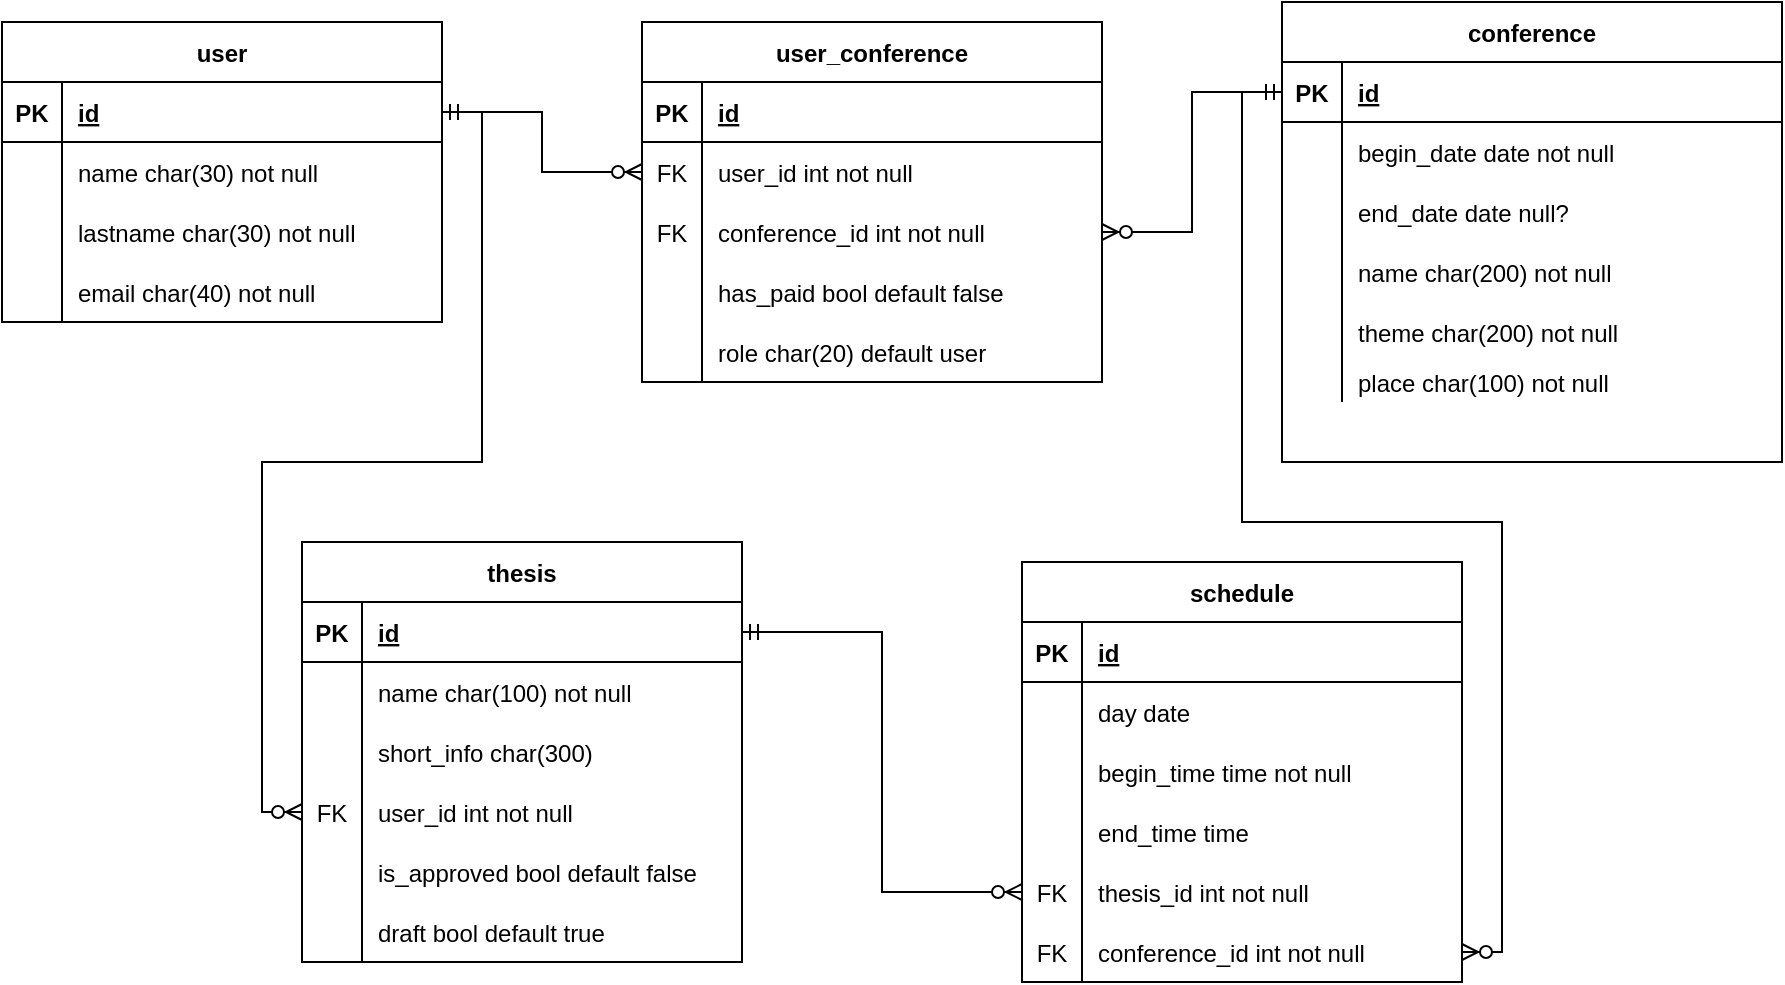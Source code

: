 <mxfile version="14.2.7" type="github">
  <diagram id="R2lEEEUBdFMjLlhIrx00" name="Page-1">
    <mxGraphModel dx="2032" dy="742" grid="1" gridSize="10" guides="1" tooltips="1" connect="1" arrows="1" fold="1" page="1" pageScale="1" pageWidth="850" pageHeight="1100" math="0" shadow="0" extFonts="Permanent Marker^https://fonts.googleapis.com/css?family=Permanent+Marker">
      <root>
        <mxCell id="0" />
        <mxCell id="1" parent="0" />
        <mxCell id="C-vyLk0tnHw3VtMMgP7b-13" value="user" style="shape=table;startSize=30;container=1;collapsible=1;childLayout=tableLayout;fixedRows=1;rowLines=0;fontStyle=1;align=center;resizeLast=1;" parent="1" vertex="1">
          <mxGeometry x="-100" y="70" width="220" height="150" as="geometry" />
        </mxCell>
        <mxCell id="C-vyLk0tnHw3VtMMgP7b-14" value="" style="shape=partialRectangle;collapsible=0;dropTarget=0;pointerEvents=0;fillColor=none;points=[[0,0.5],[1,0.5]];portConstraint=eastwest;top=0;left=0;right=0;bottom=1;" parent="C-vyLk0tnHw3VtMMgP7b-13" vertex="1">
          <mxGeometry y="30" width="220" height="30" as="geometry" />
        </mxCell>
        <mxCell id="C-vyLk0tnHw3VtMMgP7b-15" value="PK" style="shape=partialRectangle;overflow=hidden;connectable=0;fillColor=none;top=0;left=0;bottom=0;right=0;fontStyle=1;" parent="C-vyLk0tnHw3VtMMgP7b-14" vertex="1">
          <mxGeometry width="30" height="30" as="geometry" />
        </mxCell>
        <mxCell id="C-vyLk0tnHw3VtMMgP7b-16" value="id" style="shape=partialRectangle;overflow=hidden;connectable=0;fillColor=none;top=0;left=0;bottom=0;right=0;align=left;spacingLeft=6;fontStyle=5;" parent="C-vyLk0tnHw3VtMMgP7b-14" vertex="1">
          <mxGeometry x="30" width="190" height="30" as="geometry" />
        </mxCell>
        <mxCell id="C-vyLk0tnHw3VtMMgP7b-17" value="" style="shape=partialRectangle;collapsible=0;dropTarget=0;pointerEvents=0;fillColor=none;points=[[0,0.5],[1,0.5]];portConstraint=eastwest;top=0;left=0;right=0;bottom=0;" parent="C-vyLk0tnHw3VtMMgP7b-13" vertex="1">
          <mxGeometry y="60" width="220" height="30" as="geometry" />
        </mxCell>
        <mxCell id="C-vyLk0tnHw3VtMMgP7b-18" value="" style="shape=partialRectangle;overflow=hidden;connectable=0;fillColor=none;top=0;left=0;bottom=0;right=0;" parent="C-vyLk0tnHw3VtMMgP7b-17" vertex="1">
          <mxGeometry width="30" height="30" as="geometry" />
        </mxCell>
        <mxCell id="C-vyLk0tnHw3VtMMgP7b-19" value="name char(30) not null" style="shape=partialRectangle;overflow=hidden;connectable=0;fillColor=none;top=0;left=0;bottom=0;right=0;align=left;spacingLeft=6;" parent="C-vyLk0tnHw3VtMMgP7b-17" vertex="1">
          <mxGeometry x="30" width="190" height="30" as="geometry" />
        </mxCell>
        <mxCell id="C-vyLk0tnHw3VtMMgP7b-20" value="" style="shape=partialRectangle;collapsible=0;dropTarget=0;pointerEvents=0;fillColor=none;points=[[0,0.5],[1,0.5]];portConstraint=eastwest;top=0;left=0;right=0;bottom=0;" parent="C-vyLk0tnHw3VtMMgP7b-13" vertex="1">
          <mxGeometry y="90" width="220" height="30" as="geometry" />
        </mxCell>
        <mxCell id="C-vyLk0tnHw3VtMMgP7b-21" value="" style="shape=partialRectangle;overflow=hidden;connectable=0;fillColor=none;top=0;left=0;bottom=0;right=0;" parent="C-vyLk0tnHw3VtMMgP7b-20" vertex="1">
          <mxGeometry width="30" height="30" as="geometry" />
        </mxCell>
        <mxCell id="C-vyLk0tnHw3VtMMgP7b-22" value="lastname char(30) not null" style="shape=partialRectangle;overflow=hidden;connectable=0;fillColor=none;top=0;left=0;bottom=0;right=0;align=left;spacingLeft=6;" parent="C-vyLk0tnHw3VtMMgP7b-20" vertex="1">
          <mxGeometry x="30" width="190" height="30" as="geometry" />
        </mxCell>
        <mxCell id="BQBNPFfTGPCwCgeA7Mjn-11" value="" style="shape=partialRectangle;collapsible=0;dropTarget=0;pointerEvents=0;fillColor=none;points=[[0,0.5],[1,0.5]];portConstraint=eastwest;top=0;left=0;right=0;bottom=0;" vertex="1" parent="C-vyLk0tnHw3VtMMgP7b-13">
          <mxGeometry y="120" width="220" height="30" as="geometry" />
        </mxCell>
        <mxCell id="BQBNPFfTGPCwCgeA7Mjn-12" value="" style="shape=partialRectangle;overflow=hidden;connectable=0;fillColor=none;top=0;left=0;bottom=0;right=0;" vertex="1" parent="BQBNPFfTGPCwCgeA7Mjn-11">
          <mxGeometry width="30" height="30" as="geometry" />
        </mxCell>
        <mxCell id="BQBNPFfTGPCwCgeA7Mjn-13" value="email char(40) not null" style="shape=partialRectangle;overflow=hidden;connectable=0;fillColor=none;top=0;left=0;bottom=0;right=0;align=left;spacingLeft=6;" vertex="1" parent="BQBNPFfTGPCwCgeA7Mjn-11">
          <mxGeometry x="30" width="190" height="30" as="geometry" />
        </mxCell>
        <mxCell id="BQBNPFfTGPCwCgeA7Mjn-1" value="conference" style="shape=table;startSize=30;container=1;collapsible=1;childLayout=tableLayout;fixedRows=1;rowLines=0;fontStyle=1;align=center;resizeLast=1;" vertex="1" parent="1">
          <mxGeometry x="540" y="60" width="250" height="230" as="geometry" />
        </mxCell>
        <mxCell id="BQBNPFfTGPCwCgeA7Mjn-2" value="" style="shape=partialRectangle;collapsible=0;dropTarget=0;pointerEvents=0;fillColor=none;points=[[0,0.5],[1,0.5]];portConstraint=eastwest;top=0;left=0;right=0;bottom=1;" vertex="1" parent="BQBNPFfTGPCwCgeA7Mjn-1">
          <mxGeometry y="30" width="250" height="30" as="geometry" />
        </mxCell>
        <mxCell id="BQBNPFfTGPCwCgeA7Mjn-3" value="PK" style="shape=partialRectangle;overflow=hidden;connectable=0;fillColor=none;top=0;left=0;bottom=0;right=0;fontStyle=1;" vertex="1" parent="BQBNPFfTGPCwCgeA7Mjn-2">
          <mxGeometry width="30" height="30" as="geometry" />
        </mxCell>
        <mxCell id="BQBNPFfTGPCwCgeA7Mjn-4" value="id" style="shape=partialRectangle;overflow=hidden;connectable=0;fillColor=none;top=0;left=0;bottom=0;right=0;align=left;spacingLeft=6;fontStyle=5;" vertex="1" parent="BQBNPFfTGPCwCgeA7Mjn-2">
          <mxGeometry x="30" width="220" height="30" as="geometry" />
        </mxCell>
        <mxCell id="BQBNPFfTGPCwCgeA7Mjn-5" value="" style="shape=partialRectangle;collapsible=0;dropTarget=0;pointerEvents=0;fillColor=none;points=[[0,0.5],[1,0.5]];portConstraint=eastwest;top=0;left=0;right=0;bottom=0;" vertex="1" parent="BQBNPFfTGPCwCgeA7Mjn-1">
          <mxGeometry y="60" width="250" height="30" as="geometry" />
        </mxCell>
        <mxCell id="BQBNPFfTGPCwCgeA7Mjn-6" value="" style="shape=partialRectangle;overflow=hidden;connectable=0;fillColor=none;top=0;left=0;bottom=0;right=0;" vertex="1" parent="BQBNPFfTGPCwCgeA7Mjn-5">
          <mxGeometry width="30" height="30" as="geometry" />
        </mxCell>
        <mxCell id="BQBNPFfTGPCwCgeA7Mjn-7" value="begin_date date not null" style="shape=partialRectangle;overflow=hidden;connectable=0;fillColor=none;top=0;left=0;bottom=0;right=0;align=left;spacingLeft=6;" vertex="1" parent="BQBNPFfTGPCwCgeA7Mjn-5">
          <mxGeometry x="30" width="220" height="30" as="geometry" />
        </mxCell>
        <mxCell id="BQBNPFfTGPCwCgeA7Mjn-8" value="" style="shape=partialRectangle;collapsible=0;dropTarget=0;pointerEvents=0;fillColor=none;points=[[0,0.5],[1,0.5]];portConstraint=eastwest;top=0;left=0;right=0;bottom=0;" vertex="1" parent="BQBNPFfTGPCwCgeA7Mjn-1">
          <mxGeometry y="90" width="250" height="30" as="geometry" />
        </mxCell>
        <mxCell id="BQBNPFfTGPCwCgeA7Mjn-9" value="" style="shape=partialRectangle;overflow=hidden;connectable=0;fillColor=none;top=0;left=0;bottom=0;right=0;" vertex="1" parent="BQBNPFfTGPCwCgeA7Mjn-8">
          <mxGeometry width="30" height="30" as="geometry" />
        </mxCell>
        <mxCell id="BQBNPFfTGPCwCgeA7Mjn-10" value="end_date date null?" style="shape=partialRectangle;overflow=hidden;connectable=0;fillColor=none;top=0;left=0;bottom=0;right=0;align=left;spacingLeft=6;" vertex="1" parent="BQBNPFfTGPCwCgeA7Mjn-8">
          <mxGeometry x="30" width="220" height="30" as="geometry" />
        </mxCell>
        <mxCell id="BQBNPFfTGPCwCgeA7Mjn-17" value="" style="shape=partialRectangle;collapsible=0;dropTarget=0;pointerEvents=0;fillColor=none;points=[[0,0.5],[1,0.5]];portConstraint=eastwest;top=0;left=0;right=0;bottom=0;" vertex="1" parent="BQBNPFfTGPCwCgeA7Mjn-1">
          <mxGeometry y="120" width="250" height="30" as="geometry" />
        </mxCell>
        <mxCell id="BQBNPFfTGPCwCgeA7Mjn-18" value="" style="shape=partialRectangle;overflow=hidden;connectable=0;fillColor=none;top=0;left=0;bottom=0;right=0;" vertex="1" parent="BQBNPFfTGPCwCgeA7Mjn-17">
          <mxGeometry width="30" height="30" as="geometry" />
        </mxCell>
        <mxCell id="BQBNPFfTGPCwCgeA7Mjn-19" value="name char(200) not null" style="shape=partialRectangle;overflow=hidden;connectable=0;fillColor=none;top=0;left=0;bottom=0;right=0;align=left;spacingLeft=6;" vertex="1" parent="BQBNPFfTGPCwCgeA7Mjn-17">
          <mxGeometry x="30" width="220" height="30" as="geometry" />
        </mxCell>
        <mxCell id="BQBNPFfTGPCwCgeA7Mjn-20" value="" style="shape=partialRectangle;collapsible=0;dropTarget=0;pointerEvents=0;fillColor=none;points=[[0,0.5],[1,0.5]];portConstraint=eastwest;top=0;left=0;right=0;bottom=0;" vertex="1" parent="BQBNPFfTGPCwCgeA7Mjn-1">
          <mxGeometry y="150" width="250" height="30" as="geometry" />
        </mxCell>
        <mxCell id="BQBNPFfTGPCwCgeA7Mjn-21" value="" style="shape=partialRectangle;overflow=hidden;connectable=0;fillColor=none;top=0;left=0;bottom=0;right=0;" vertex="1" parent="BQBNPFfTGPCwCgeA7Mjn-20">
          <mxGeometry width="30" height="30" as="geometry" />
        </mxCell>
        <mxCell id="BQBNPFfTGPCwCgeA7Mjn-22" value="theme char(200) not null" style="shape=partialRectangle;overflow=hidden;connectable=0;fillColor=none;top=0;left=0;bottom=0;right=0;align=left;spacingLeft=6;" vertex="1" parent="BQBNPFfTGPCwCgeA7Mjn-20">
          <mxGeometry x="30" width="220" height="30" as="geometry" />
        </mxCell>
        <mxCell id="BQBNPFfTGPCwCgeA7Mjn-23" value="" style="shape=partialRectangle;collapsible=0;dropTarget=0;pointerEvents=0;fillColor=none;points=[[0,0.5],[1,0.5]];portConstraint=eastwest;top=0;left=0;right=0;bottom=0;" vertex="1" parent="BQBNPFfTGPCwCgeA7Mjn-1">
          <mxGeometry y="180" width="250" height="20" as="geometry" />
        </mxCell>
        <mxCell id="BQBNPFfTGPCwCgeA7Mjn-24" value="" style="shape=partialRectangle;overflow=hidden;connectable=0;fillColor=none;top=0;left=0;bottom=0;right=0;" vertex="1" parent="BQBNPFfTGPCwCgeA7Mjn-23">
          <mxGeometry width="30" height="20" as="geometry" />
        </mxCell>
        <mxCell id="BQBNPFfTGPCwCgeA7Mjn-25" value="place char(100) not null" style="shape=partialRectangle;overflow=hidden;connectable=0;fillColor=none;top=0;left=0;bottom=0;right=0;align=left;spacingLeft=6;" vertex="1" parent="BQBNPFfTGPCwCgeA7Mjn-23">
          <mxGeometry x="30" width="220" height="20" as="geometry" />
        </mxCell>
        <mxCell id="BQBNPFfTGPCwCgeA7Mjn-26" value="user_conference" style="shape=table;startSize=30;container=1;collapsible=1;childLayout=tableLayout;fixedRows=1;rowLines=0;fontStyle=1;align=center;resizeLast=1;" vertex="1" parent="1">
          <mxGeometry x="220" y="70" width="230" height="180" as="geometry" />
        </mxCell>
        <mxCell id="BQBNPFfTGPCwCgeA7Mjn-27" value="" style="shape=partialRectangle;collapsible=0;dropTarget=0;pointerEvents=0;fillColor=none;points=[[0,0.5],[1,0.5]];portConstraint=eastwest;top=0;left=0;right=0;bottom=1;" vertex="1" parent="BQBNPFfTGPCwCgeA7Mjn-26">
          <mxGeometry y="30" width="230" height="30" as="geometry" />
        </mxCell>
        <mxCell id="BQBNPFfTGPCwCgeA7Mjn-28" value="PK" style="shape=partialRectangle;overflow=hidden;connectable=0;fillColor=none;top=0;left=0;bottom=0;right=0;fontStyle=1;" vertex="1" parent="BQBNPFfTGPCwCgeA7Mjn-27">
          <mxGeometry width="30" height="30" as="geometry" />
        </mxCell>
        <mxCell id="BQBNPFfTGPCwCgeA7Mjn-29" value="id" style="shape=partialRectangle;overflow=hidden;connectable=0;fillColor=none;top=0;left=0;bottom=0;right=0;align=left;spacingLeft=6;fontStyle=5;" vertex="1" parent="BQBNPFfTGPCwCgeA7Mjn-27">
          <mxGeometry x="30" width="200" height="30" as="geometry" />
        </mxCell>
        <mxCell id="BQBNPFfTGPCwCgeA7Mjn-30" value="" style="shape=partialRectangle;collapsible=0;dropTarget=0;pointerEvents=0;fillColor=none;points=[[0,0.5],[1,0.5]];portConstraint=eastwest;top=0;left=0;right=0;bottom=0;" vertex="1" parent="BQBNPFfTGPCwCgeA7Mjn-26">
          <mxGeometry y="60" width="230" height="30" as="geometry" />
        </mxCell>
        <mxCell id="BQBNPFfTGPCwCgeA7Mjn-31" value="FK" style="shape=partialRectangle;overflow=hidden;connectable=0;fillColor=none;top=0;left=0;bottom=0;right=0;" vertex="1" parent="BQBNPFfTGPCwCgeA7Mjn-30">
          <mxGeometry width="30" height="30" as="geometry" />
        </mxCell>
        <mxCell id="BQBNPFfTGPCwCgeA7Mjn-32" value="user_id int not null" style="shape=partialRectangle;overflow=hidden;connectable=0;fillColor=none;top=0;left=0;bottom=0;right=0;align=left;spacingLeft=6;" vertex="1" parent="BQBNPFfTGPCwCgeA7Mjn-30">
          <mxGeometry x="30" width="200" height="30" as="geometry" />
        </mxCell>
        <mxCell id="BQBNPFfTGPCwCgeA7Mjn-33" value="" style="shape=partialRectangle;collapsible=0;dropTarget=0;pointerEvents=0;fillColor=none;points=[[0,0.5],[1,0.5]];portConstraint=eastwest;top=0;left=0;right=0;bottom=0;" vertex="1" parent="BQBNPFfTGPCwCgeA7Mjn-26">
          <mxGeometry y="90" width="230" height="30" as="geometry" />
        </mxCell>
        <mxCell id="BQBNPFfTGPCwCgeA7Mjn-34" value="FK" style="shape=partialRectangle;overflow=hidden;connectable=0;fillColor=none;top=0;left=0;bottom=0;right=0;" vertex="1" parent="BQBNPFfTGPCwCgeA7Mjn-33">
          <mxGeometry width="30" height="30" as="geometry" />
        </mxCell>
        <mxCell id="BQBNPFfTGPCwCgeA7Mjn-35" value="conference_id int not null" style="shape=partialRectangle;overflow=hidden;connectable=0;fillColor=none;top=0;left=0;bottom=0;right=0;align=left;spacingLeft=6;" vertex="1" parent="BQBNPFfTGPCwCgeA7Mjn-33">
          <mxGeometry x="30" width="200" height="30" as="geometry" />
        </mxCell>
        <mxCell id="BQBNPFfTGPCwCgeA7Mjn-36" value="" style="shape=partialRectangle;collapsible=0;dropTarget=0;pointerEvents=0;fillColor=none;points=[[0,0.5],[1,0.5]];portConstraint=eastwest;top=0;left=0;right=0;bottom=0;" vertex="1" parent="BQBNPFfTGPCwCgeA7Mjn-26">
          <mxGeometry y="120" width="230" height="30" as="geometry" />
        </mxCell>
        <mxCell id="BQBNPFfTGPCwCgeA7Mjn-37" value="" style="shape=partialRectangle;overflow=hidden;connectable=0;fillColor=none;top=0;left=0;bottom=0;right=0;" vertex="1" parent="BQBNPFfTGPCwCgeA7Mjn-36">
          <mxGeometry width="30" height="30" as="geometry" />
        </mxCell>
        <mxCell id="BQBNPFfTGPCwCgeA7Mjn-38" value="has_paid bool default false" style="shape=partialRectangle;overflow=hidden;connectable=0;fillColor=none;top=0;left=0;bottom=0;right=0;align=left;spacingLeft=6;" vertex="1" parent="BQBNPFfTGPCwCgeA7Mjn-36">
          <mxGeometry x="30" width="200" height="30" as="geometry" />
        </mxCell>
        <mxCell id="BQBNPFfTGPCwCgeA7Mjn-39" value="" style="shape=partialRectangle;collapsible=0;dropTarget=0;pointerEvents=0;fillColor=none;points=[[0,0.5],[1,0.5]];portConstraint=eastwest;top=0;left=0;right=0;bottom=0;" vertex="1" parent="BQBNPFfTGPCwCgeA7Mjn-26">
          <mxGeometry y="150" width="230" height="30" as="geometry" />
        </mxCell>
        <mxCell id="BQBNPFfTGPCwCgeA7Mjn-40" value="" style="shape=partialRectangle;overflow=hidden;connectable=0;fillColor=none;top=0;left=0;bottom=0;right=0;" vertex="1" parent="BQBNPFfTGPCwCgeA7Mjn-39">
          <mxGeometry width="30" height="30" as="geometry" />
        </mxCell>
        <mxCell id="BQBNPFfTGPCwCgeA7Mjn-41" value="role char(20) default user" style="shape=partialRectangle;overflow=hidden;connectable=0;fillColor=none;top=0;left=0;bottom=0;right=0;align=left;spacingLeft=6;" vertex="1" parent="BQBNPFfTGPCwCgeA7Mjn-39">
          <mxGeometry x="30" width="200" height="30" as="geometry" />
        </mxCell>
        <mxCell id="BQBNPFfTGPCwCgeA7Mjn-42" value="thesis" style="shape=table;startSize=30;container=1;collapsible=1;childLayout=tableLayout;fixedRows=1;rowLines=0;fontStyle=1;align=center;resizeLast=1;" vertex="1" parent="1">
          <mxGeometry x="50" y="330" width="220" height="210" as="geometry" />
        </mxCell>
        <mxCell id="BQBNPFfTGPCwCgeA7Mjn-43" value="" style="shape=partialRectangle;collapsible=0;dropTarget=0;pointerEvents=0;fillColor=none;points=[[0,0.5],[1,0.5]];portConstraint=eastwest;top=0;left=0;right=0;bottom=1;" vertex="1" parent="BQBNPFfTGPCwCgeA7Mjn-42">
          <mxGeometry y="30" width="220" height="30" as="geometry" />
        </mxCell>
        <mxCell id="BQBNPFfTGPCwCgeA7Mjn-44" value="PK" style="shape=partialRectangle;overflow=hidden;connectable=0;fillColor=none;top=0;left=0;bottom=0;right=0;fontStyle=1;" vertex="1" parent="BQBNPFfTGPCwCgeA7Mjn-43">
          <mxGeometry width="30" height="30" as="geometry" />
        </mxCell>
        <mxCell id="BQBNPFfTGPCwCgeA7Mjn-45" value="id" style="shape=partialRectangle;overflow=hidden;connectable=0;fillColor=none;top=0;left=0;bottom=0;right=0;align=left;spacingLeft=6;fontStyle=5;" vertex="1" parent="BQBNPFfTGPCwCgeA7Mjn-43">
          <mxGeometry x="30" width="190" height="30" as="geometry" />
        </mxCell>
        <mxCell id="BQBNPFfTGPCwCgeA7Mjn-46" value="" style="shape=partialRectangle;collapsible=0;dropTarget=0;pointerEvents=0;fillColor=none;points=[[0,0.5],[1,0.5]];portConstraint=eastwest;top=0;left=0;right=0;bottom=0;" vertex="1" parent="BQBNPFfTGPCwCgeA7Mjn-42">
          <mxGeometry y="60" width="220" height="30" as="geometry" />
        </mxCell>
        <mxCell id="BQBNPFfTGPCwCgeA7Mjn-47" value="" style="shape=partialRectangle;overflow=hidden;connectable=0;fillColor=none;top=0;left=0;bottom=0;right=0;" vertex="1" parent="BQBNPFfTGPCwCgeA7Mjn-46">
          <mxGeometry width="30" height="30" as="geometry" />
        </mxCell>
        <mxCell id="BQBNPFfTGPCwCgeA7Mjn-48" value="name char(100) not null" style="shape=partialRectangle;overflow=hidden;connectable=0;fillColor=none;top=0;left=0;bottom=0;right=0;align=left;spacingLeft=6;" vertex="1" parent="BQBNPFfTGPCwCgeA7Mjn-46">
          <mxGeometry x="30" width="190" height="30" as="geometry" />
        </mxCell>
        <mxCell id="BQBNPFfTGPCwCgeA7Mjn-49" value="" style="shape=partialRectangle;collapsible=0;dropTarget=0;pointerEvents=0;fillColor=none;points=[[0,0.5],[1,0.5]];portConstraint=eastwest;top=0;left=0;right=0;bottom=0;" vertex="1" parent="BQBNPFfTGPCwCgeA7Mjn-42">
          <mxGeometry y="90" width="220" height="30" as="geometry" />
        </mxCell>
        <mxCell id="BQBNPFfTGPCwCgeA7Mjn-50" value="" style="shape=partialRectangle;overflow=hidden;connectable=0;fillColor=none;top=0;left=0;bottom=0;right=0;" vertex="1" parent="BQBNPFfTGPCwCgeA7Mjn-49">
          <mxGeometry width="30" height="30" as="geometry" />
        </mxCell>
        <mxCell id="BQBNPFfTGPCwCgeA7Mjn-51" value="short_info char(300) " style="shape=partialRectangle;overflow=hidden;connectable=0;fillColor=none;top=0;left=0;bottom=0;right=0;align=left;spacingLeft=6;" vertex="1" parent="BQBNPFfTGPCwCgeA7Mjn-49">
          <mxGeometry x="30" width="190" height="30" as="geometry" />
        </mxCell>
        <mxCell id="BQBNPFfTGPCwCgeA7Mjn-52" value="" style="shape=partialRectangle;collapsible=0;dropTarget=0;pointerEvents=0;fillColor=none;points=[[0,0.5],[1,0.5]];portConstraint=eastwest;top=0;left=0;right=0;bottom=0;" vertex="1" parent="BQBNPFfTGPCwCgeA7Mjn-42">
          <mxGeometry y="120" width="220" height="30" as="geometry" />
        </mxCell>
        <mxCell id="BQBNPFfTGPCwCgeA7Mjn-53" value="FK" style="shape=partialRectangle;overflow=hidden;connectable=0;fillColor=none;top=0;left=0;bottom=0;right=0;" vertex="1" parent="BQBNPFfTGPCwCgeA7Mjn-52">
          <mxGeometry width="30" height="30" as="geometry" />
        </mxCell>
        <mxCell id="BQBNPFfTGPCwCgeA7Mjn-54" value="user_id int not null" style="shape=partialRectangle;overflow=hidden;connectable=0;fillColor=none;top=0;left=0;bottom=0;right=0;align=left;spacingLeft=6;" vertex="1" parent="BQBNPFfTGPCwCgeA7Mjn-52">
          <mxGeometry x="30" width="190" height="30" as="geometry" />
        </mxCell>
        <mxCell id="BQBNPFfTGPCwCgeA7Mjn-58" value="" style="shape=partialRectangle;collapsible=0;dropTarget=0;pointerEvents=0;fillColor=none;points=[[0,0.5],[1,0.5]];portConstraint=eastwest;top=0;left=0;right=0;bottom=0;" vertex="1" parent="BQBNPFfTGPCwCgeA7Mjn-42">
          <mxGeometry y="150" width="220" height="30" as="geometry" />
        </mxCell>
        <mxCell id="BQBNPFfTGPCwCgeA7Mjn-59" value="" style="shape=partialRectangle;overflow=hidden;connectable=0;fillColor=none;top=0;left=0;bottom=0;right=0;" vertex="1" parent="BQBNPFfTGPCwCgeA7Mjn-58">
          <mxGeometry width="30" height="30" as="geometry" />
        </mxCell>
        <mxCell id="BQBNPFfTGPCwCgeA7Mjn-60" value="is_approved bool default false" style="shape=partialRectangle;overflow=hidden;connectable=0;fillColor=none;top=0;left=0;bottom=0;right=0;align=left;spacingLeft=6;" vertex="1" parent="BQBNPFfTGPCwCgeA7Mjn-58">
          <mxGeometry x="30" width="190" height="30" as="geometry" />
        </mxCell>
        <mxCell id="BQBNPFfTGPCwCgeA7Mjn-80" value="" style="shape=partialRectangle;collapsible=0;dropTarget=0;pointerEvents=0;fillColor=none;points=[[0,0.5],[1,0.5]];portConstraint=eastwest;top=0;left=0;right=0;bottom=0;" vertex="1" parent="BQBNPFfTGPCwCgeA7Mjn-42">
          <mxGeometry y="180" width="220" height="30" as="geometry" />
        </mxCell>
        <mxCell id="BQBNPFfTGPCwCgeA7Mjn-81" value="" style="shape=partialRectangle;overflow=hidden;connectable=0;fillColor=none;top=0;left=0;bottom=0;right=0;" vertex="1" parent="BQBNPFfTGPCwCgeA7Mjn-80">
          <mxGeometry width="30" height="30" as="geometry" />
        </mxCell>
        <mxCell id="BQBNPFfTGPCwCgeA7Mjn-82" value="draft bool default true" style="shape=partialRectangle;overflow=hidden;connectable=0;fillColor=none;top=0;left=0;bottom=0;right=0;align=left;spacingLeft=6;" vertex="1" parent="BQBNPFfTGPCwCgeA7Mjn-80">
          <mxGeometry x="30" width="190" height="30" as="geometry" />
        </mxCell>
        <mxCell id="BQBNPFfTGPCwCgeA7Mjn-61" value="schedule" style="shape=table;startSize=30;container=1;collapsible=1;childLayout=tableLayout;fixedRows=1;rowLines=0;fontStyle=1;align=center;resizeLast=1;" vertex="1" parent="1">
          <mxGeometry x="410" y="340" width="220" height="210" as="geometry" />
        </mxCell>
        <mxCell id="BQBNPFfTGPCwCgeA7Mjn-62" value="" style="shape=partialRectangle;collapsible=0;dropTarget=0;pointerEvents=0;fillColor=none;points=[[0,0.5],[1,0.5]];portConstraint=eastwest;top=0;left=0;right=0;bottom=1;" vertex="1" parent="BQBNPFfTGPCwCgeA7Mjn-61">
          <mxGeometry y="30" width="220" height="30" as="geometry" />
        </mxCell>
        <mxCell id="BQBNPFfTGPCwCgeA7Mjn-63" value="PK" style="shape=partialRectangle;overflow=hidden;connectable=0;fillColor=none;top=0;left=0;bottom=0;right=0;fontStyle=1;" vertex="1" parent="BQBNPFfTGPCwCgeA7Mjn-62">
          <mxGeometry width="30" height="30" as="geometry" />
        </mxCell>
        <mxCell id="BQBNPFfTGPCwCgeA7Mjn-64" value="id" style="shape=partialRectangle;overflow=hidden;connectable=0;fillColor=none;top=0;left=0;bottom=0;right=0;align=left;spacingLeft=6;fontStyle=5;" vertex="1" parent="BQBNPFfTGPCwCgeA7Mjn-62">
          <mxGeometry x="30" width="190" height="30" as="geometry" />
        </mxCell>
        <mxCell id="BQBNPFfTGPCwCgeA7Mjn-65" value="" style="shape=partialRectangle;collapsible=0;dropTarget=0;pointerEvents=0;fillColor=none;points=[[0,0.5],[1,0.5]];portConstraint=eastwest;top=0;left=0;right=0;bottom=0;" vertex="1" parent="BQBNPFfTGPCwCgeA7Mjn-61">
          <mxGeometry y="60" width="220" height="30" as="geometry" />
        </mxCell>
        <mxCell id="BQBNPFfTGPCwCgeA7Mjn-66" value="" style="shape=partialRectangle;overflow=hidden;connectable=0;fillColor=none;top=0;left=0;bottom=0;right=0;" vertex="1" parent="BQBNPFfTGPCwCgeA7Mjn-65">
          <mxGeometry width="30" height="30" as="geometry" />
        </mxCell>
        <mxCell id="BQBNPFfTGPCwCgeA7Mjn-67" value="day date" style="shape=partialRectangle;overflow=hidden;connectable=0;fillColor=none;top=0;left=0;bottom=0;right=0;align=left;spacingLeft=6;" vertex="1" parent="BQBNPFfTGPCwCgeA7Mjn-65">
          <mxGeometry x="30" width="190" height="30" as="geometry" />
        </mxCell>
        <mxCell id="BQBNPFfTGPCwCgeA7Mjn-68" value="" style="shape=partialRectangle;collapsible=0;dropTarget=0;pointerEvents=0;fillColor=none;points=[[0,0.5],[1,0.5]];portConstraint=eastwest;top=0;left=0;right=0;bottom=0;" vertex="1" parent="BQBNPFfTGPCwCgeA7Mjn-61">
          <mxGeometry y="90" width="220" height="30" as="geometry" />
        </mxCell>
        <mxCell id="BQBNPFfTGPCwCgeA7Mjn-69" value="" style="shape=partialRectangle;overflow=hidden;connectable=0;fillColor=none;top=0;left=0;bottom=0;right=0;" vertex="1" parent="BQBNPFfTGPCwCgeA7Mjn-68">
          <mxGeometry width="30" height="30" as="geometry" />
        </mxCell>
        <mxCell id="BQBNPFfTGPCwCgeA7Mjn-70" value="begin_time time not null" style="shape=partialRectangle;overflow=hidden;connectable=0;fillColor=none;top=0;left=0;bottom=0;right=0;align=left;spacingLeft=6;" vertex="1" parent="BQBNPFfTGPCwCgeA7Mjn-68">
          <mxGeometry x="30" width="190" height="30" as="geometry" />
        </mxCell>
        <mxCell id="BQBNPFfTGPCwCgeA7Mjn-71" value="" style="shape=partialRectangle;collapsible=0;dropTarget=0;pointerEvents=0;fillColor=none;points=[[0,0.5],[1,0.5]];portConstraint=eastwest;top=0;left=0;right=0;bottom=0;" vertex="1" parent="BQBNPFfTGPCwCgeA7Mjn-61">
          <mxGeometry y="120" width="220" height="30" as="geometry" />
        </mxCell>
        <mxCell id="BQBNPFfTGPCwCgeA7Mjn-72" value="" style="shape=partialRectangle;overflow=hidden;connectable=0;fillColor=none;top=0;left=0;bottom=0;right=0;" vertex="1" parent="BQBNPFfTGPCwCgeA7Mjn-71">
          <mxGeometry width="30" height="30" as="geometry" />
        </mxCell>
        <mxCell id="BQBNPFfTGPCwCgeA7Mjn-73" value="end_time time " style="shape=partialRectangle;overflow=hidden;connectable=0;fillColor=none;top=0;left=0;bottom=0;right=0;align=left;spacingLeft=6;" vertex="1" parent="BQBNPFfTGPCwCgeA7Mjn-71">
          <mxGeometry x="30" width="190" height="30" as="geometry" />
        </mxCell>
        <mxCell id="BQBNPFfTGPCwCgeA7Mjn-77" value="" style="shape=partialRectangle;collapsible=0;dropTarget=0;pointerEvents=0;fillColor=none;points=[[0,0.5],[1,0.5]];portConstraint=eastwest;top=0;left=0;right=0;bottom=0;" vertex="1" parent="BQBNPFfTGPCwCgeA7Mjn-61">
          <mxGeometry y="150" width="220" height="30" as="geometry" />
        </mxCell>
        <mxCell id="BQBNPFfTGPCwCgeA7Mjn-78" value="FK" style="shape=partialRectangle;overflow=hidden;connectable=0;fillColor=none;top=0;left=0;bottom=0;right=0;" vertex="1" parent="BQBNPFfTGPCwCgeA7Mjn-77">
          <mxGeometry width="30" height="30" as="geometry" />
        </mxCell>
        <mxCell id="BQBNPFfTGPCwCgeA7Mjn-79" value="thesis_id int not null" style="shape=partialRectangle;overflow=hidden;connectable=0;fillColor=none;top=0;left=0;bottom=0;right=0;align=left;spacingLeft=6;" vertex="1" parent="BQBNPFfTGPCwCgeA7Mjn-77">
          <mxGeometry x="30" width="190" height="30" as="geometry" />
        </mxCell>
        <mxCell id="BQBNPFfTGPCwCgeA7Mjn-83" value="" style="shape=partialRectangle;collapsible=0;dropTarget=0;pointerEvents=0;fillColor=none;points=[[0,0.5],[1,0.5]];portConstraint=eastwest;top=0;left=0;right=0;bottom=0;" vertex="1" parent="BQBNPFfTGPCwCgeA7Mjn-61">
          <mxGeometry y="180" width="220" height="30" as="geometry" />
        </mxCell>
        <mxCell id="BQBNPFfTGPCwCgeA7Mjn-84" value="FK" style="shape=partialRectangle;overflow=hidden;connectable=0;fillColor=none;top=0;left=0;bottom=0;right=0;" vertex="1" parent="BQBNPFfTGPCwCgeA7Mjn-83">
          <mxGeometry width="30" height="30" as="geometry" />
        </mxCell>
        <mxCell id="BQBNPFfTGPCwCgeA7Mjn-85" value="conference_id int not null" style="shape=partialRectangle;overflow=hidden;connectable=0;fillColor=none;top=0;left=0;bottom=0;right=0;align=left;spacingLeft=6;" vertex="1" parent="BQBNPFfTGPCwCgeA7Mjn-83">
          <mxGeometry x="30" width="190" height="30" as="geometry" />
        </mxCell>
        <mxCell id="BQBNPFfTGPCwCgeA7Mjn-86" style="edgeStyle=orthogonalEdgeStyle;rounded=0;orthogonalLoop=1;jettySize=auto;html=1;entryX=1;entryY=0.5;entryDx=0;entryDy=0;startArrow=ERmandOne;startFill=0;endArrow=ERzeroToMany;endFill=1;" edge="1" parent="1" source="BQBNPFfTGPCwCgeA7Mjn-2" target="BQBNPFfTGPCwCgeA7Mjn-33">
          <mxGeometry relative="1" as="geometry" />
        </mxCell>
        <mxCell id="BQBNPFfTGPCwCgeA7Mjn-87" style="edgeStyle=orthogonalEdgeStyle;rounded=0;orthogonalLoop=1;jettySize=auto;html=1;entryX=0;entryY=0.5;entryDx=0;entryDy=0;startArrow=ERmandOne;startFill=0;endArrow=ERzeroToMany;endFill=1;" edge="1" parent="1" source="C-vyLk0tnHw3VtMMgP7b-14" target="BQBNPFfTGPCwCgeA7Mjn-30">
          <mxGeometry relative="1" as="geometry" />
        </mxCell>
        <mxCell id="BQBNPFfTGPCwCgeA7Mjn-88" style="edgeStyle=orthogonalEdgeStyle;rounded=0;orthogonalLoop=1;jettySize=auto;html=1;entryX=0;entryY=0.5;entryDx=0;entryDy=0;startArrow=ERmandOne;startFill=0;endArrow=ERzeroToMany;endFill=1;" edge="1" parent="1" source="C-vyLk0tnHw3VtMMgP7b-14" target="BQBNPFfTGPCwCgeA7Mjn-52">
          <mxGeometry relative="1" as="geometry" />
        </mxCell>
        <mxCell id="BQBNPFfTGPCwCgeA7Mjn-89" style="edgeStyle=orthogonalEdgeStyle;rounded=0;orthogonalLoop=1;jettySize=auto;html=1;entryX=1;entryY=0.5;entryDx=0;entryDy=0;startArrow=ERmandOne;startFill=0;endArrow=ERzeroToMany;endFill=1;" edge="1" parent="1" source="BQBNPFfTGPCwCgeA7Mjn-2" target="BQBNPFfTGPCwCgeA7Mjn-83">
          <mxGeometry relative="1" as="geometry" />
        </mxCell>
        <mxCell id="BQBNPFfTGPCwCgeA7Mjn-90" style="edgeStyle=orthogonalEdgeStyle;rounded=0;orthogonalLoop=1;jettySize=auto;html=1;entryX=0;entryY=0.5;entryDx=0;entryDy=0;startArrow=ERmandOne;startFill=0;endArrow=ERzeroToMany;endFill=1;" edge="1" parent="1" source="BQBNPFfTGPCwCgeA7Mjn-43" target="BQBNPFfTGPCwCgeA7Mjn-77">
          <mxGeometry relative="1" as="geometry" />
        </mxCell>
      </root>
    </mxGraphModel>
  </diagram>
</mxfile>
